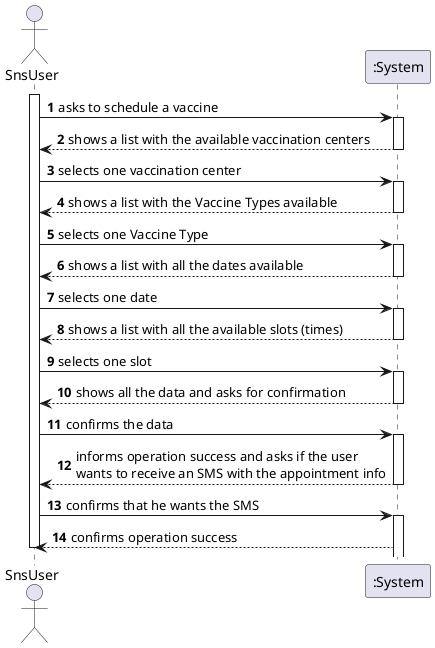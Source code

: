 @startuml

autonumber
actor "SnsUser" as U

activate U
U -> ":System" : asks to schedule a vaccine

activate ":System"
":System" --> U : shows a list with the available vaccination centers
deactivate ":System"
U -> ":System" : selects one vaccination center

activate ":System"

 ":System" --> U : shows a list with the Vaccine Types available

deactivate ":System"

U -> ":System" : selects one Vaccine Type
activate ":System"

":System" --> U : shows a list with all the dates available
deactivate ":System"

U -> ":System" : selects one date

activate ":System"
":System" --> U : shows a list with all the available slots (times)
deactivate ":System"

U -> ":System" : selects one slot


activate ":System"

":System" --> U : shows all the data and asks for confirmation
deactivate ":System"

U -> ":System" : confirms the data

activate ":System"
":System" --> U : informs operation success and asks if the user\nwants to receive an SMS with the appointment info
deactivate ":System"
U -> ":System" : confirms that he wants the SMS
activate ":System"
":System" ---> U : confirms operation success

deactivate U

@enduml